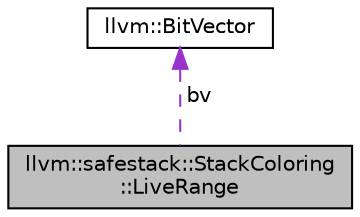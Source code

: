 digraph "llvm::safestack::StackColoring::LiveRange"
{
 // LATEX_PDF_SIZE
  bgcolor="transparent";
  edge [fontname="Helvetica",fontsize="10",labelfontname="Helvetica",labelfontsize="10"];
  node [fontname="Helvetica",fontsize="10",shape="box"];
  Node1 [label="llvm::safestack::StackColoring\l::LiveRange",height=0.2,width=0.4,color="black", fillcolor="grey75", style="filled", fontcolor="black",tooltip="This class represents a set of interesting instructions where an alloca is live."];
  Node2 -> Node1 [dir="back",color="darkorchid3",fontsize="10",style="dashed",label=" bv" ,fontname="Helvetica"];
  Node2 [label="llvm::BitVector",height=0.2,width=0.4,color="black",URL="$classllvm_1_1BitVector.html",tooltip=" "];
}
